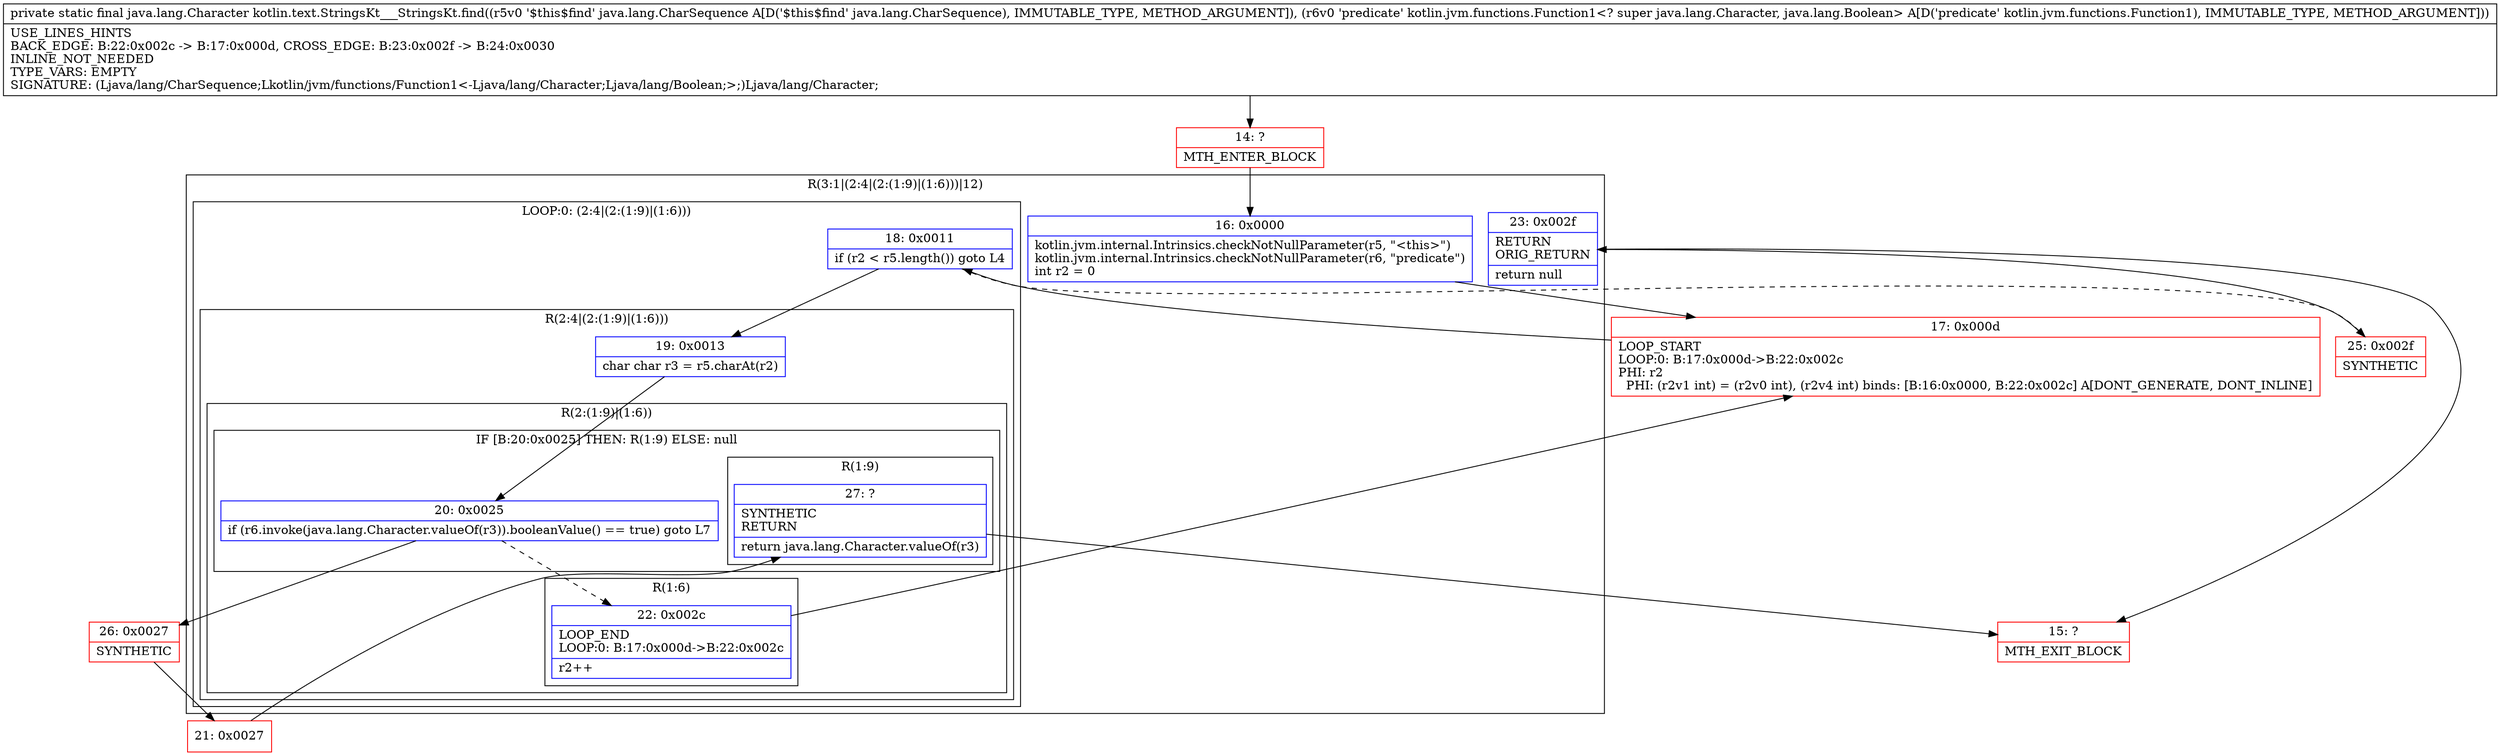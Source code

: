 digraph "CFG forkotlin.text.StringsKt___StringsKt.find(Ljava\/lang\/CharSequence;Lkotlin\/jvm\/functions\/Function1;)Ljava\/lang\/Character;" {
subgraph cluster_Region_1992914504 {
label = "R(3:1|(2:4|(2:(1:9)|(1:6)))|12)";
node [shape=record,color=blue];
Node_16 [shape=record,label="{16\:\ 0x0000|kotlin.jvm.internal.Intrinsics.checkNotNullParameter(r5, \"\<this\>\")\lkotlin.jvm.internal.Intrinsics.checkNotNullParameter(r6, \"predicate\")\lint r2 = 0\l}"];
subgraph cluster_LoopRegion_1589312454 {
label = "LOOP:0: (2:4|(2:(1:9)|(1:6)))";
node [shape=record,color=blue];
Node_18 [shape=record,label="{18\:\ 0x0011|if (r2 \< r5.length()) goto L4\l}"];
subgraph cluster_Region_410010301 {
label = "R(2:4|(2:(1:9)|(1:6)))";
node [shape=record,color=blue];
Node_19 [shape=record,label="{19\:\ 0x0013|char char r3 = r5.charAt(r2)\l}"];
subgraph cluster_Region_1207284402 {
label = "R(2:(1:9)|(1:6))";
node [shape=record,color=blue];
subgraph cluster_IfRegion_624303309 {
label = "IF [B:20:0x0025] THEN: R(1:9) ELSE: null";
node [shape=record,color=blue];
Node_20 [shape=record,label="{20\:\ 0x0025|if (r6.invoke(java.lang.Character.valueOf(r3)).booleanValue() == true) goto L7\l}"];
subgraph cluster_Region_744204134 {
label = "R(1:9)";
node [shape=record,color=blue];
Node_27 [shape=record,label="{27\:\ ?|SYNTHETIC\lRETURN\l|return java.lang.Character.valueOf(r3)\l}"];
}
}
subgraph cluster_Region_1476208775 {
label = "R(1:6)";
node [shape=record,color=blue];
Node_22 [shape=record,label="{22\:\ 0x002c|LOOP_END\lLOOP:0: B:17:0x000d\-\>B:22:0x002c\l|r2++\l}"];
}
}
}
}
Node_23 [shape=record,label="{23\:\ 0x002f|RETURN\lORIG_RETURN\l|return null\l}"];
}
Node_14 [shape=record,color=red,label="{14\:\ ?|MTH_ENTER_BLOCK\l}"];
Node_17 [shape=record,color=red,label="{17\:\ 0x000d|LOOP_START\lLOOP:0: B:17:0x000d\-\>B:22:0x002c\lPHI: r2 \l  PHI: (r2v1 int) = (r2v0 int), (r2v4 int) binds: [B:16:0x0000, B:22:0x002c] A[DONT_GENERATE, DONT_INLINE]\l}"];
Node_26 [shape=record,color=red,label="{26\:\ 0x0027|SYNTHETIC\l}"];
Node_21 [shape=record,color=red,label="{21\:\ 0x0027}"];
Node_15 [shape=record,color=red,label="{15\:\ ?|MTH_EXIT_BLOCK\l}"];
Node_25 [shape=record,color=red,label="{25\:\ 0x002f|SYNTHETIC\l}"];
MethodNode[shape=record,label="{private static final java.lang.Character kotlin.text.StringsKt___StringsKt.find((r5v0 '$this$find' java.lang.CharSequence A[D('$this$find' java.lang.CharSequence), IMMUTABLE_TYPE, METHOD_ARGUMENT]), (r6v0 'predicate' kotlin.jvm.functions.Function1\<? super java.lang.Character, java.lang.Boolean\> A[D('predicate' kotlin.jvm.functions.Function1), IMMUTABLE_TYPE, METHOD_ARGUMENT]))  | USE_LINES_HINTS\lBACK_EDGE: B:22:0x002c \-\> B:17:0x000d, CROSS_EDGE: B:23:0x002f \-\> B:24:0x0030\lINLINE_NOT_NEEDED\lTYPE_VARS: EMPTY\lSIGNATURE: (Ljava\/lang\/CharSequence;Lkotlin\/jvm\/functions\/Function1\<\-Ljava\/lang\/Character;Ljava\/lang\/Boolean;\>;)Ljava\/lang\/Character;\l}"];
MethodNode -> Node_14;Node_16 -> Node_17;
Node_18 -> Node_19;
Node_18 -> Node_25[style=dashed];
Node_19 -> Node_20;
Node_20 -> Node_22[style=dashed];
Node_20 -> Node_26;
Node_27 -> Node_15;
Node_22 -> Node_17;
Node_23 -> Node_15;
Node_14 -> Node_16;
Node_17 -> Node_18;
Node_26 -> Node_21;
Node_21 -> Node_27;
Node_25 -> Node_23;
}

